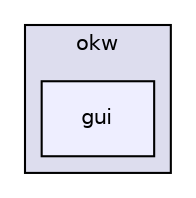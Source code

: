 digraph "/Users/zoltan/git/OKW/core/src/main/java/okw/gui" {
  compound=true
  node [ fontsize="10", fontname="Helvetica"];
  edge [ labelfontsize="10", labelfontname="Helvetica"];
  subgraph clusterdir_4033e6e92f3135934576652cf36bd385 {
    graph [ bgcolor="#ddddee", pencolor="black", label="okw" fontname="Helvetica", fontsize="10", URL="dir_4033e6e92f3135934576652cf36bd385.html"]
  dir_2ae7d242b893eafa24ddfe8057e2b984 [shape=box, label="gui", style="filled", fillcolor="#eeeeff", pencolor="black", URL="dir_2ae7d242b893eafa24ddfe8057e2b984.html"];
  }
}
